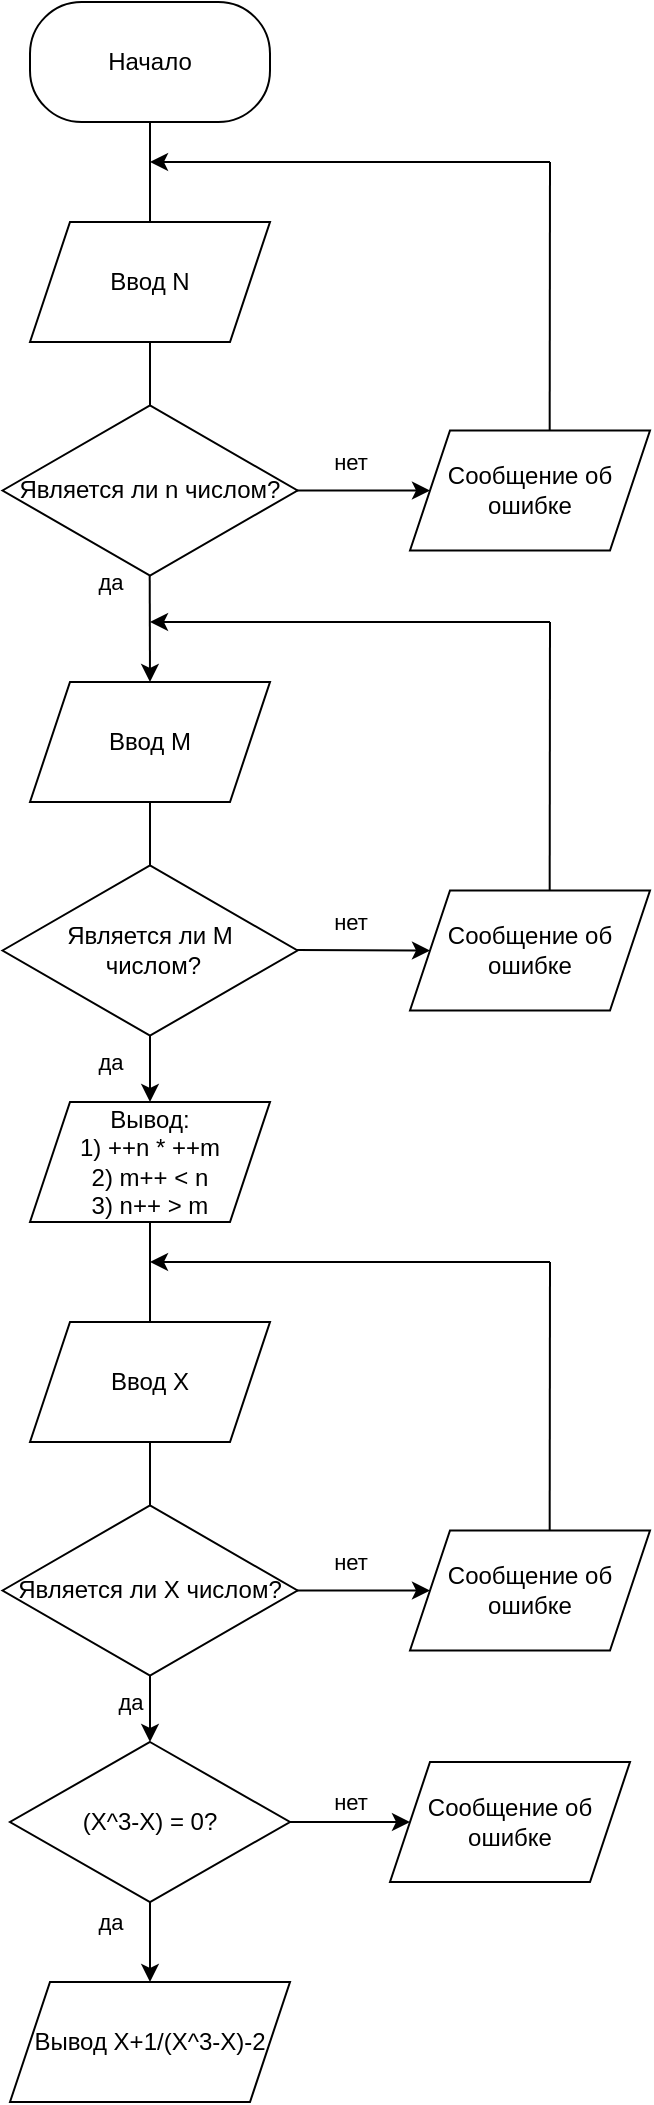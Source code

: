 <mxfile version="22.0.4" type="google">
  <diagram name="Страница — 1" id="ET8gmwtORl87udngQYXo">
    <mxGraphModel dx="1639" dy="901" grid="1" gridSize="10" guides="1" tooltips="1" connect="1" arrows="1" fold="1" page="1" pageScale="1" pageWidth="827" pageHeight="1169" math="0" shadow="0">
      <root>
        <mxCell id="0" />
        <mxCell id="1" parent="0" />
        <mxCell id="uqzCaJT3dA76X2Smn2SO-2" value="Начало" style="rounded=1;whiteSpace=wrap;html=1;arcSize=43;fontFamily=Helvetica;" vertex="1" parent="1">
          <mxGeometry x="340" width="120" height="60" as="geometry" />
        </mxCell>
        <mxCell id="uqzCaJT3dA76X2Smn2SO-3" value="Ввод N" style="shape=parallelogram;perimeter=parallelogramPerimeter;whiteSpace=wrap;html=1;fixedSize=1;" vertex="1" parent="1">
          <mxGeometry x="340" y="110" width="120" height="60" as="geometry" />
        </mxCell>
        <mxCell id="uqzCaJT3dA76X2Smn2SO-4" value="" style="endArrow=none;html=1;rounded=0;entryX=0.5;entryY=1;entryDx=0;entryDy=0;" edge="1" parent="1" target="uqzCaJT3dA76X2Smn2SO-2">
          <mxGeometry width="50" height="50" relative="1" as="geometry">
            <mxPoint x="400" y="110" as="sourcePoint" />
            <mxPoint x="440" y="270" as="targetPoint" />
          </mxGeometry>
        </mxCell>
        <mxCell id="uqzCaJT3dA76X2Smn2SO-5" value="Является ли n числом?" style="html=1;whiteSpace=wrap;aspect=fixed;shape=isoRectangle;" vertex="1" parent="1">
          <mxGeometry x="326.25" y="200" width="147.5" height="88.5" as="geometry" />
        </mxCell>
        <mxCell id="uqzCaJT3dA76X2Smn2SO-6" value="" style="endArrow=none;html=1;rounded=0;entryX=0.5;entryY=1;entryDx=0;entryDy=0;exitX=0.5;exitY=0.022;exitDx=0;exitDy=0;exitPerimeter=0;" edge="1" parent="1" source="uqzCaJT3dA76X2Smn2SO-5" target="uqzCaJT3dA76X2Smn2SO-3">
          <mxGeometry width="50" height="50" relative="1" as="geometry">
            <mxPoint x="400" y="200" as="sourcePoint" />
            <mxPoint x="450" y="150" as="targetPoint" />
          </mxGeometry>
        </mxCell>
        <mxCell id="uqzCaJT3dA76X2Smn2SO-7" value="Сообщение об ошибке" style="shape=parallelogram;perimeter=parallelogramPerimeter;whiteSpace=wrap;html=1;fixedSize=1;" vertex="1" parent="1">
          <mxGeometry x="530" y="214.25" width="120" height="60" as="geometry" />
        </mxCell>
        <mxCell id="uqzCaJT3dA76X2Smn2SO-8" value="нет" style="endArrow=classic;html=1;rounded=0;entryX=0;entryY=0.5;entryDx=0;entryDy=0;exitX=0.995;exitY=0.5;exitDx=0;exitDy=0;exitPerimeter=0;" edge="1" parent="1" source="uqzCaJT3dA76X2Smn2SO-5" target="uqzCaJT3dA76X2Smn2SO-7">
          <mxGeometry x="-0.194" y="14" width="50" height="50" relative="1" as="geometry">
            <mxPoint x="470" y="274.25" as="sourcePoint" />
            <mxPoint x="520" y="224.25" as="targetPoint" />
            <mxPoint as="offset" />
          </mxGeometry>
        </mxCell>
        <mxCell id="uqzCaJT3dA76X2Smn2SO-9" value="" style="endArrow=none;html=1;rounded=0;exitX=0.582;exitY=0.005;exitDx=0;exitDy=0;exitPerimeter=0;" edge="1" parent="1" source="uqzCaJT3dA76X2Smn2SO-7">
          <mxGeometry width="50" height="50" relative="1" as="geometry">
            <mxPoint x="600" y="210" as="sourcePoint" />
            <mxPoint x="600" y="80" as="targetPoint" />
          </mxGeometry>
        </mxCell>
        <mxCell id="uqzCaJT3dA76X2Smn2SO-10" value="" style="endArrow=classic;html=1;rounded=0;" edge="1" parent="1">
          <mxGeometry width="50" height="50" relative="1" as="geometry">
            <mxPoint x="600" y="80" as="sourcePoint" />
            <mxPoint x="400" y="80" as="targetPoint" />
          </mxGeometry>
        </mxCell>
        <mxCell id="uqzCaJT3dA76X2Smn2SO-11" value="да" style="endArrow=classic;html=1;rounded=0;exitX=0.499;exitY=0.982;exitDx=0;exitDy=0;exitPerimeter=0;entryX=0.5;entryY=0;entryDx=0;entryDy=0;" edge="1" parent="1" source="uqzCaJT3dA76X2Smn2SO-5" target="uqzCaJT3dA76X2Smn2SO-12">
          <mxGeometry x="-0.886" y="-20" width="50" height="50" relative="1" as="geometry">
            <mxPoint x="460" y="440" as="sourcePoint" />
            <mxPoint x="400" y="320" as="targetPoint" />
            <mxPoint as="offset" />
          </mxGeometry>
        </mxCell>
        <mxCell id="uqzCaJT3dA76X2Smn2SO-12" value="Ввод M" style="shape=parallelogram;perimeter=parallelogramPerimeter;whiteSpace=wrap;html=1;fixedSize=1;" vertex="1" parent="1">
          <mxGeometry x="340" y="340" width="120" height="60" as="geometry" />
        </mxCell>
        <mxCell id="uqzCaJT3dA76X2Smn2SO-13" value="" style="endArrow=none;html=1;rounded=0;entryX=0.5;entryY=1;entryDx=0;entryDy=0;exitX=0.5;exitY=0.022;exitDx=0;exitDy=0;exitPerimeter=0;" edge="1" parent="1" target="uqzCaJT3dA76X2Smn2SO-12">
          <mxGeometry width="50" height="50" relative="1" as="geometry">
            <mxPoint x="400" y="432" as="sourcePoint" />
            <mxPoint x="450" y="380" as="targetPoint" />
          </mxGeometry>
        </mxCell>
        <mxCell id="uqzCaJT3dA76X2Smn2SO-14" value="Сообщение об ошибке" style="shape=parallelogram;perimeter=parallelogramPerimeter;whiteSpace=wrap;html=1;fixedSize=1;" vertex="1" parent="1">
          <mxGeometry x="530" y="444.25" width="120" height="60" as="geometry" />
        </mxCell>
        <mxCell id="uqzCaJT3dA76X2Smn2SO-15" value="нет" style="endArrow=classic;html=1;rounded=0;entryX=0;entryY=0.5;entryDx=0;entryDy=0;exitX=0.995;exitY=0.5;exitDx=0;exitDy=0;exitPerimeter=0;" edge="1" parent="1" target="uqzCaJT3dA76X2Smn2SO-14">
          <mxGeometry x="-0.194" y="14" width="50" height="50" relative="1" as="geometry">
            <mxPoint x="473" y="474" as="sourcePoint" />
            <mxPoint x="520" y="454.25" as="targetPoint" />
            <mxPoint as="offset" />
          </mxGeometry>
        </mxCell>
        <mxCell id="uqzCaJT3dA76X2Smn2SO-16" value="" style="endArrow=none;html=1;rounded=0;exitX=0.582;exitY=0.005;exitDx=0;exitDy=0;exitPerimeter=0;" edge="1" parent="1" source="uqzCaJT3dA76X2Smn2SO-14">
          <mxGeometry width="50" height="50" relative="1" as="geometry">
            <mxPoint x="600" y="440" as="sourcePoint" />
            <mxPoint x="600" y="310" as="targetPoint" />
          </mxGeometry>
        </mxCell>
        <mxCell id="uqzCaJT3dA76X2Smn2SO-17" value="" style="endArrow=classic;html=1;rounded=0;" edge="1" parent="1">
          <mxGeometry width="50" height="50" relative="1" as="geometry">
            <mxPoint x="600" y="310" as="sourcePoint" />
            <mxPoint x="400" y="310" as="targetPoint" />
          </mxGeometry>
        </mxCell>
        <mxCell id="uqzCaJT3dA76X2Smn2SO-18" value="да" style="endArrow=classic;html=1;rounded=0;exitX=0.499;exitY=0.982;exitDx=0;exitDy=0;exitPerimeter=0;" edge="1" parent="1">
          <mxGeometry x="-0.214" y="-20" width="50" height="50" relative="1" as="geometry">
            <mxPoint x="400" y="517" as="sourcePoint" />
            <mxPoint x="400" y="550" as="targetPoint" />
            <mxPoint as="offset" />
          </mxGeometry>
        </mxCell>
        <mxCell id="uqzCaJT3dA76X2Smn2SO-19" value="Является ли M&lt;br&gt;&amp;nbsp;числом?" style="html=1;whiteSpace=wrap;aspect=fixed;shape=isoRectangle;" vertex="1" parent="1">
          <mxGeometry x="326.25" y="430" width="147.5" height="88.5" as="geometry" />
        </mxCell>
        <mxCell id="uqzCaJT3dA76X2Smn2SO-21" value="Вывод:&lt;br&gt;1) ++n * ++m&lt;br&gt;2) m++ &amp;lt; n&lt;br&gt;3) n++ &amp;gt; m" style="shape=parallelogram;perimeter=parallelogramPerimeter;whiteSpace=wrap;html=1;fixedSize=1;" vertex="1" parent="1">
          <mxGeometry x="340" y="550" width="120" height="60" as="geometry" />
        </mxCell>
        <mxCell id="uqzCaJT3dA76X2Smn2SO-22" value="Ввод X" style="shape=parallelogram;perimeter=parallelogramPerimeter;whiteSpace=wrap;html=1;fixedSize=1;" vertex="1" parent="1">
          <mxGeometry x="340" y="660" width="120" height="60" as="geometry" />
        </mxCell>
        <mxCell id="uqzCaJT3dA76X2Smn2SO-23" value="Является ли X&amp;nbsp;числом?" style="html=1;whiteSpace=wrap;aspect=fixed;shape=isoRectangle;" vertex="1" parent="1">
          <mxGeometry x="326.25" y="750" width="147.5" height="88.5" as="geometry" />
        </mxCell>
        <mxCell id="uqzCaJT3dA76X2Smn2SO-24" value="" style="endArrow=none;html=1;rounded=0;entryX=0.5;entryY=1;entryDx=0;entryDy=0;exitX=0.5;exitY=0.022;exitDx=0;exitDy=0;exitPerimeter=0;" edge="1" parent="1" source="uqzCaJT3dA76X2Smn2SO-23" target="uqzCaJT3dA76X2Smn2SO-22">
          <mxGeometry width="50" height="50" relative="1" as="geometry">
            <mxPoint x="400" y="750" as="sourcePoint" />
            <mxPoint x="450" y="700" as="targetPoint" />
          </mxGeometry>
        </mxCell>
        <mxCell id="uqzCaJT3dA76X2Smn2SO-25" value="Сообщение об ошибке" style="shape=parallelogram;perimeter=parallelogramPerimeter;whiteSpace=wrap;html=1;fixedSize=1;" vertex="1" parent="1">
          <mxGeometry x="530" y="764.25" width="120" height="60" as="geometry" />
        </mxCell>
        <mxCell id="uqzCaJT3dA76X2Smn2SO-26" value="нет" style="endArrow=classic;html=1;rounded=0;entryX=0;entryY=0.5;entryDx=0;entryDy=0;exitX=0.995;exitY=0.5;exitDx=0;exitDy=0;exitPerimeter=0;" edge="1" parent="1" source="uqzCaJT3dA76X2Smn2SO-23" target="uqzCaJT3dA76X2Smn2SO-25">
          <mxGeometry x="-0.194" y="14" width="50" height="50" relative="1" as="geometry">
            <mxPoint x="470" y="824.25" as="sourcePoint" />
            <mxPoint x="520" y="774.25" as="targetPoint" />
            <mxPoint as="offset" />
          </mxGeometry>
        </mxCell>
        <mxCell id="uqzCaJT3dA76X2Smn2SO-27" value="" style="endArrow=none;html=1;rounded=0;exitX=0.582;exitY=0.005;exitDx=0;exitDy=0;exitPerimeter=0;" edge="1" parent="1" source="uqzCaJT3dA76X2Smn2SO-25">
          <mxGeometry width="50" height="50" relative="1" as="geometry">
            <mxPoint x="600" y="760" as="sourcePoint" />
            <mxPoint x="600" y="630" as="targetPoint" />
          </mxGeometry>
        </mxCell>
        <mxCell id="uqzCaJT3dA76X2Smn2SO-28" value="" style="endArrow=classic;html=1;rounded=0;" edge="1" parent="1">
          <mxGeometry width="50" height="50" relative="1" as="geometry">
            <mxPoint x="600" y="630" as="sourcePoint" />
            <mxPoint x="400" y="630" as="targetPoint" />
          </mxGeometry>
        </mxCell>
        <mxCell id="uqzCaJT3dA76X2Smn2SO-29" value="" style="endArrow=none;html=1;rounded=0;entryX=0.5;entryY=1;entryDx=0;entryDy=0;exitX=0.5;exitY=0;exitDx=0;exitDy=0;" edge="1" parent="1" source="uqzCaJT3dA76X2Smn2SO-22" target="uqzCaJT3dA76X2Smn2SO-21">
          <mxGeometry width="50" height="50" relative="1" as="geometry">
            <mxPoint x="390" y="720" as="sourcePoint" />
            <mxPoint x="440" y="670" as="targetPoint" />
          </mxGeometry>
        </mxCell>
        <mxCell id="uqzCaJT3dA76X2Smn2SO-30" value="да" style="endArrow=classic;html=1;rounded=0;exitX=0.5;exitY=0.979;exitDx=0;exitDy=0;exitPerimeter=0;" edge="1" parent="1" source="uqzCaJT3dA76X2Smn2SO-23">
          <mxGeometry x="-0.199" y="-10" width="50" height="50" relative="1" as="geometry">
            <mxPoint x="400" y="840" as="sourcePoint" />
            <mxPoint x="400" y="870" as="targetPoint" />
            <mxPoint as="offset" />
          </mxGeometry>
        </mxCell>
        <mxCell id="uqzCaJT3dA76X2Smn2SO-48" value="да" style="edgeStyle=orthogonalEdgeStyle;rounded=0;orthogonalLoop=1;jettySize=auto;html=1;exitX=0.5;exitY=1;exitDx=0;exitDy=0;entryX=0.5;entryY=0;entryDx=0;entryDy=0;" edge="1" parent="1" source="uqzCaJT3dA76X2Smn2SO-32" target="uqzCaJT3dA76X2Smn2SO-45">
          <mxGeometry x="-0.5" y="-20" relative="1" as="geometry">
            <mxPoint as="offset" />
          </mxGeometry>
        </mxCell>
        <mxCell id="uqzCaJT3dA76X2Smn2SO-32" value="(X^3-X) = 0?" style="rhombus;whiteSpace=wrap;html=1;" vertex="1" parent="1">
          <mxGeometry x="330" y="870" width="140" height="80" as="geometry" />
        </mxCell>
        <mxCell id="uqzCaJT3dA76X2Smn2SO-35" value="нет" style="endArrow=classic;html=1;rounded=0;" edge="1" parent="1">
          <mxGeometry y="10" width="50" height="50" relative="1" as="geometry">
            <mxPoint x="470" y="910" as="sourcePoint" />
            <mxPoint x="530" y="910" as="targetPoint" />
            <mxPoint as="offset" />
          </mxGeometry>
        </mxCell>
        <mxCell id="uqzCaJT3dA76X2Smn2SO-43" value="Сообщение об ошибке" style="shape=parallelogram;perimeter=parallelogramPerimeter;whiteSpace=wrap;html=1;fixedSize=1;" vertex="1" parent="1">
          <mxGeometry x="520" y="880" width="120" height="60" as="geometry" />
        </mxCell>
        <mxCell id="uqzCaJT3dA76X2Smn2SO-45" value="Вывод X+1/(X^3-X)-2" style="shape=parallelogram;perimeter=parallelogramPerimeter;whiteSpace=wrap;html=1;fixedSize=1;" vertex="1" parent="1">
          <mxGeometry x="330" y="990" width="140" height="60" as="geometry" />
        </mxCell>
      </root>
    </mxGraphModel>
  </diagram>
</mxfile>
